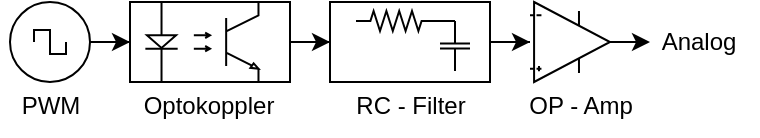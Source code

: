 <mxfile version="21.2.1" type="device">
  <diagram name="Seite-1" id="3WyHVrXXeMp8oxBKMpyl">
    <mxGraphModel dx="574" dy="401" grid="1" gridSize="10" guides="1" tooltips="1" connect="1" arrows="1" fold="1" page="1" pageScale="1" pageWidth="827" pageHeight="1169" math="0" shadow="0">
      <root>
        <mxCell id="0" />
        <mxCell id="1" parent="0" />
        <mxCell id="YGqxyH6ZBzAJUNLKgyr1-17" value="" style="edgeStyle=orthogonalEdgeStyle;rounded=0;orthogonalLoop=1;jettySize=auto;html=1;endArrow=none;endFill=0;startArrow=classic;startFill=1;" edge="1" parent="1" source="YGqxyH6ZBzAJUNLKgyr1-15" target="YGqxyH6ZBzAJUNLKgyr1-3">
          <mxGeometry relative="1" as="geometry" />
        </mxCell>
        <mxCell id="YGqxyH6ZBzAJUNLKgyr1-21" value="" style="edgeStyle=orthogonalEdgeStyle;rounded=0;orthogonalLoop=1;jettySize=auto;html=1;" edge="1" parent="1" source="YGqxyH6ZBzAJUNLKgyr1-15" target="YGqxyH6ZBzAJUNLKgyr1-5">
          <mxGeometry relative="1" as="geometry" />
        </mxCell>
        <mxCell id="YGqxyH6ZBzAJUNLKgyr1-15" value="" style="rounded=0;whiteSpace=wrap;html=1;" vertex="1" parent="1">
          <mxGeometry x="260" y="440" width="80" height="40" as="geometry" />
        </mxCell>
        <mxCell id="YGqxyH6ZBzAJUNLKgyr1-3" value="" style="verticalLabelPosition=bottom;shadow=0;dashed=0;align=center;html=1;verticalAlign=top;shape=mxgraph.electrical.opto_electronics.opto-coupler;" vertex="1" parent="1">
          <mxGeometry x="160" y="440" width="80" height="40" as="geometry" />
        </mxCell>
        <mxCell id="YGqxyH6ZBzAJUNLKgyr1-23" style="edgeStyle=orthogonalEdgeStyle;rounded=0;orthogonalLoop=1;jettySize=auto;html=1;exitX=1;exitY=0.5;exitDx=0;exitDy=0;exitPerimeter=0;" edge="1" parent="1" source="YGqxyH6ZBzAJUNLKgyr1-5">
          <mxGeometry relative="1" as="geometry">
            <mxPoint x="420" y="460" as="targetPoint" />
          </mxGeometry>
        </mxCell>
        <mxCell id="YGqxyH6ZBzAJUNLKgyr1-5" value="" style="verticalLabelPosition=bottom;shadow=0;dashed=0;align=center;html=1;verticalAlign=top;shape=mxgraph.electrical.abstract.operational_amp_1;" vertex="1" parent="1">
          <mxGeometry x="360" y="440" width="40" height="40" as="geometry" />
        </mxCell>
        <mxCell id="YGqxyH6ZBzAJUNLKgyr1-7" value="" style="pointerEvents=1;verticalLabelPosition=bottom;shadow=0;dashed=0;align=center;html=1;verticalAlign=top;shape=mxgraph.electrical.resistors.resistor_2;" vertex="1" parent="1">
          <mxGeometry x="273" y="444.5" width="40" height="10" as="geometry" />
        </mxCell>
        <mxCell id="YGqxyH6ZBzAJUNLKgyr1-8" value="" style="pointerEvents=1;verticalLabelPosition=bottom;shadow=0;dashed=0;align=center;html=1;verticalAlign=top;shape=mxgraph.electrical.capacitors.capacitor_1;rotation=90;" vertex="1" parent="1">
          <mxGeometry x="310" y="454.5" width="25" height="15" as="geometry" />
        </mxCell>
        <mxCell id="YGqxyH6ZBzAJUNLKgyr1-11" value="" style="edgeStyle=orthogonalEdgeStyle;rounded=0;orthogonalLoop=1;jettySize=auto;html=1;" edge="1" parent="1" source="YGqxyH6ZBzAJUNLKgyr1-9" target="YGqxyH6ZBzAJUNLKgyr1-3">
          <mxGeometry relative="1" as="geometry" />
        </mxCell>
        <mxCell id="YGqxyH6ZBzAJUNLKgyr1-9" value="" style="pointerEvents=1;verticalLabelPosition=bottom;shadow=0;dashed=0;align=center;html=1;verticalAlign=top;shape=mxgraph.electrical.signal_sources.source;aspect=fixed;points=[[0.5,0,0],[1,0.5,0],[0.5,1,0],[0,0.5,0]];elSignalType=square;" vertex="1" parent="1">
          <mxGeometry x="100" y="440" width="40" height="40" as="geometry" />
        </mxCell>
        <mxCell id="YGqxyH6ZBzAJUNLKgyr1-24" style="edgeStyle=orthogonalEdgeStyle;rounded=0;orthogonalLoop=1;jettySize=auto;html=1;exitX=0;exitY=0.5;exitDx=0;exitDy=0;exitPerimeter=0;endArrow=none;endFill=0;" edge="1" parent="1">
          <mxGeometry relative="1" as="geometry">
            <mxPoint x="322.5" y="449.5" as="sourcePoint" />
            <mxPoint x="313" y="450" as="targetPoint" />
          </mxGeometry>
        </mxCell>
        <mxCell id="YGqxyH6ZBzAJUNLKgyr1-27" value="PWM" style="text;html=1;align=center;verticalAlign=middle;resizable=0;points=[];autosize=1;strokeColor=none;fillColor=none;" vertex="1" parent="1">
          <mxGeometry x="95" y="477" width="50" height="30" as="geometry" />
        </mxCell>
        <mxCell id="YGqxyH6ZBzAJUNLKgyr1-28" value="Analog" style="text;html=1;align=center;verticalAlign=middle;resizable=0;points=[];autosize=1;strokeColor=none;fillColor=none;" vertex="1" parent="1">
          <mxGeometry x="414" y="445" width="60" height="30" as="geometry" />
        </mxCell>
        <mxCell id="YGqxyH6ZBzAJUNLKgyr1-29" value="Optokoppler" style="text;html=1;align=center;verticalAlign=middle;resizable=0;points=[];autosize=1;strokeColor=none;fillColor=none;" vertex="1" parent="1">
          <mxGeometry x="154" y="477" width="90" height="30" as="geometry" />
        </mxCell>
        <mxCell id="YGqxyH6ZBzAJUNLKgyr1-30" value="RC - Filter" style="text;html=1;align=center;verticalAlign=middle;resizable=0;points=[];autosize=1;strokeColor=none;fillColor=none;" vertex="1" parent="1">
          <mxGeometry x="260" y="477" width="80" height="30" as="geometry" />
        </mxCell>
        <mxCell id="YGqxyH6ZBzAJUNLKgyr1-31" value="OP - Amp" style="text;html=1;align=center;verticalAlign=middle;resizable=0;points=[];autosize=1;strokeColor=none;fillColor=none;" vertex="1" parent="1">
          <mxGeometry x="345" y="477" width="80" height="30" as="geometry" />
        </mxCell>
      </root>
    </mxGraphModel>
  </diagram>
</mxfile>
